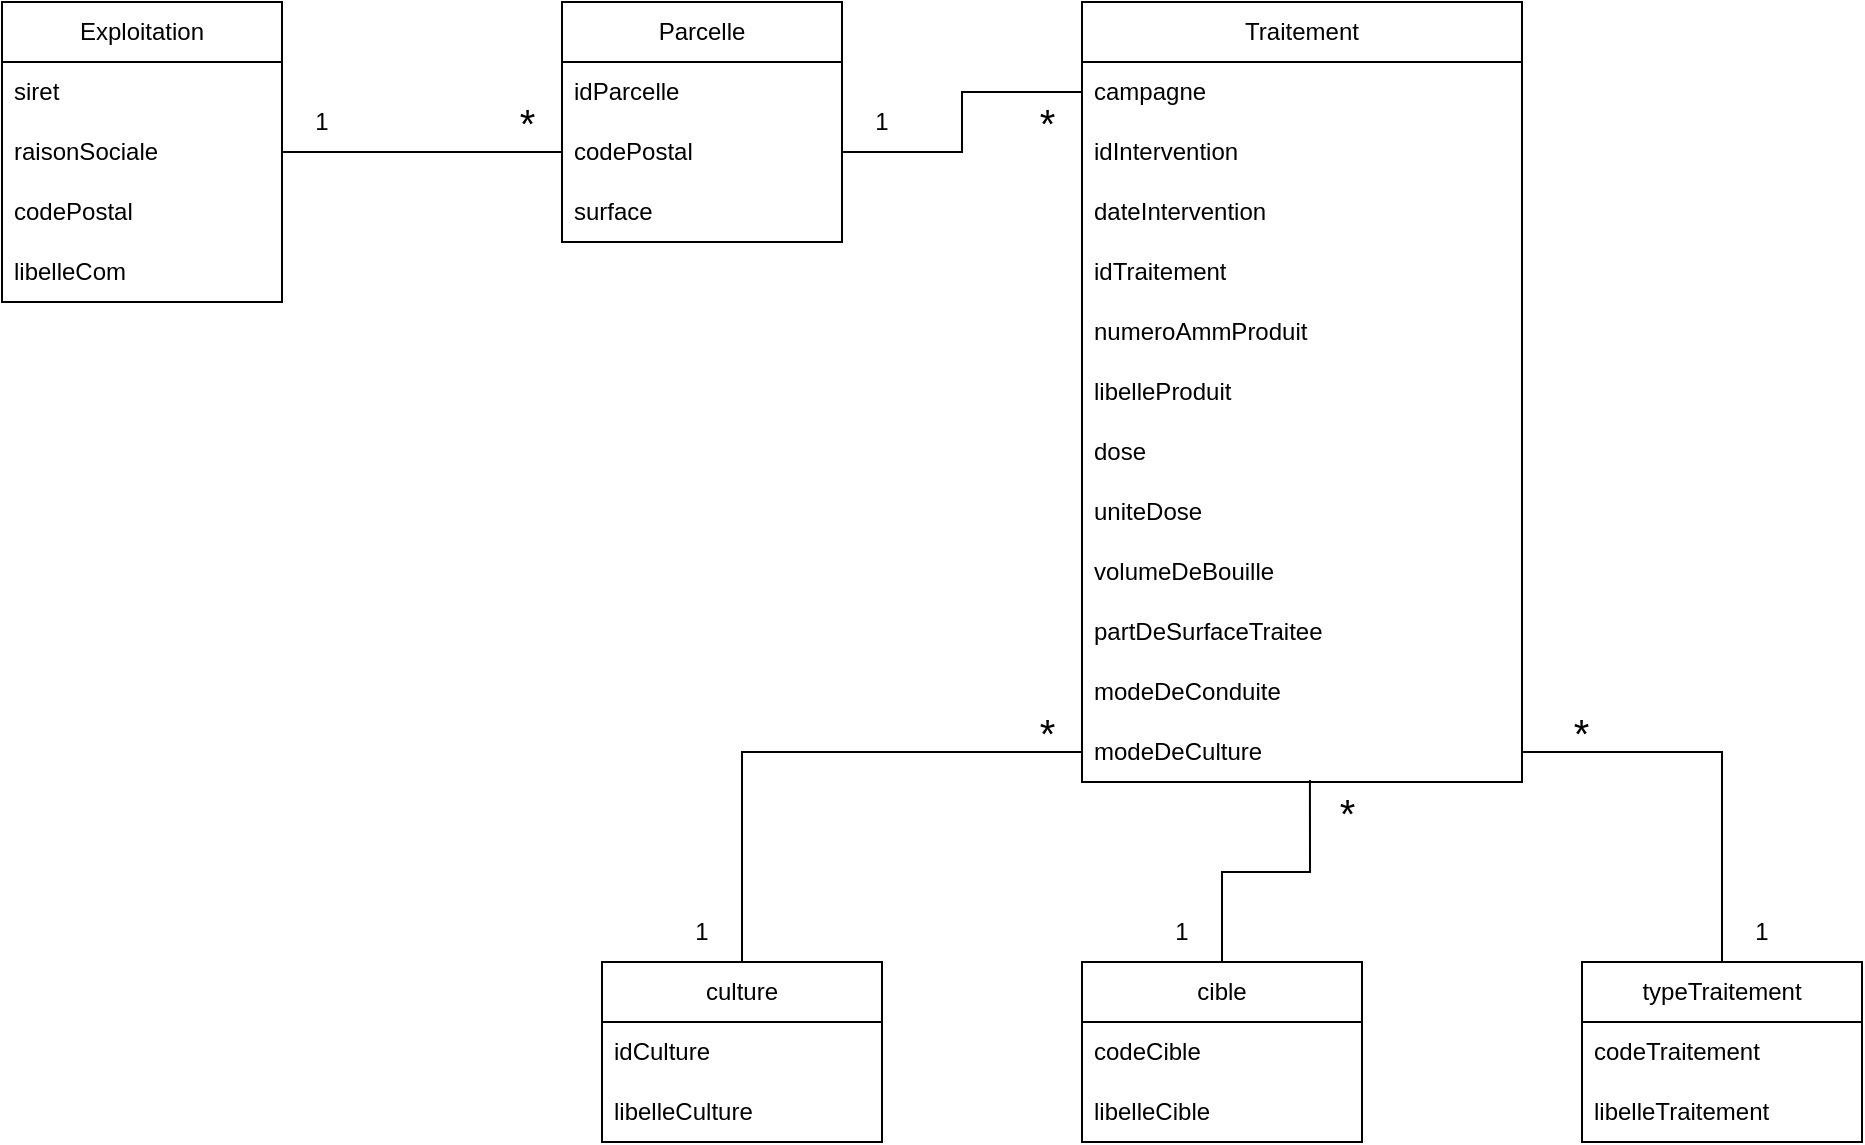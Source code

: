 <mxfile version="20.8.11" type="github">
  <diagram name="Page-1" id="tlTw1Z2xsmQWhiitK-O6">
    <mxGraphModel dx="1434" dy="796" grid="1" gridSize="10" guides="1" tooltips="1" connect="1" arrows="1" fold="1" page="1" pageScale="1" pageWidth="827" pageHeight="1169" math="0" shadow="0">
      <root>
        <mxCell id="0" />
        <mxCell id="1" parent="0" />
        <mxCell id="BiQbmbnfD55LKO0VX3Wp-1" value="Exploitation" style="swimlane;fontStyle=0;childLayout=stackLayout;horizontal=1;startSize=30;horizontalStack=0;resizeParent=1;resizeParentMax=0;resizeLast=0;collapsible=1;marginBottom=0;whiteSpace=wrap;html=1;" vertex="1" parent="1">
          <mxGeometry x="70" y="140" width="140" height="150" as="geometry" />
        </mxCell>
        <mxCell id="BiQbmbnfD55LKO0VX3Wp-2" value="siret" style="text;strokeColor=none;fillColor=none;align=left;verticalAlign=middle;spacingLeft=4;spacingRight=4;overflow=hidden;points=[[0,0.5],[1,0.5]];portConstraint=eastwest;rotatable=0;whiteSpace=wrap;html=1;" vertex="1" parent="BiQbmbnfD55LKO0VX3Wp-1">
          <mxGeometry y="30" width="140" height="30" as="geometry" />
        </mxCell>
        <mxCell id="BiQbmbnfD55LKO0VX3Wp-3" value="raisonSociale" style="text;strokeColor=none;fillColor=none;align=left;verticalAlign=middle;spacingLeft=4;spacingRight=4;overflow=hidden;points=[[0,0.5],[1,0.5]];portConstraint=eastwest;rotatable=0;whiteSpace=wrap;html=1;" vertex="1" parent="BiQbmbnfD55LKO0VX3Wp-1">
          <mxGeometry y="60" width="140" height="30" as="geometry" />
        </mxCell>
        <mxCell id="BiQbmbnfD55LKO0VX3Wp-4" value="codePostal" style="text;strokeColor=none;fillColor=none;align=left;verticalAlign=middle;spacingLeft=4;spacingRight=4;overflow=hidden;points=[[0,0.5],[1,0.5]];portConstraint=eastwest;rotatable=0;whiteSpace=wrap;html=1;" vertex="1" parent="BiQbmbnfD55LKO0VX3Wp-1">
          <mxGeometry y="90" width="140" height="30" as="geometry" />
        </mxCell>
        <mxCell id="BiQbmbnfD55LKO0VX3Wp-13" value="libelleCom" style="text;strokeColor=none;fillColor=none;align=left;verticalAlign=middle;spacingLeft=4;spacingRight=4;overflow=hidden;points=[[0,0.5],[1,0.5]];portConstraint=eastwest;rotatable=0;whiteSpace=wrap;html=1;" vertex="1" parent="BiQbmbnfD55LKO0VX3Wp-1">
          <mxGeometry y="120" width="140" height="30" as="geometry" />
        </mxCell>
        <mxCell id="BiQbmbnfD55LKO0VX3Wp-5" value="Parcelle" style="swimlane;fontStyle=0;childLayout=stackLayout;horizontal=1;startSize=30;horizontalStack=0;resizeParent=1;resizeParentMax=0;resizeLast=0;collapsible=1;marginBottom=0;whiteSpace=wrap;html=1;" vertex="1" parent="1">
          <mxGeometry x="350" y="140" width="140" height="120" as="geometry" />
        </mxCell>
        <mxCell id="BiQbmbnfD55LKO0VX3Wp-6" value="idParcelle" style="text;strokeColor=none;fillColor=none;align=left;verticalAlign=middle;spacingLeft=4;spacingRight=4;overflow=hidden;points=[[0,0.5],[1,0.5]];portConstraint=eastwest;rotatable=0;whiteSpace=wrap;html=1;" vertex="1" parent="BiQbmbnfD55LKO0VX3Wp-5">
          <mxGeometry y="30" width="140" height="30" as="geometry" />
        </mxCell>
        <mxCell id="BiQbmbnfD55LKO0VX3Wp-7" value="codePostal" style="text;strokeColor=none;fillColor=none;align=left;verticalAlign=middle;spacingLeft=4;spacingRight=4;overflow=hidden;points=[[0,0.5],[1,0.5]];portConstraint=eastwest;rotatable=0;whiteSpace=wrap;html=1;" vertex="1" parent="BiQbmbnfD55LKO0VX3Wp-5">
          <mxGeometry y="60" width="140" height="30" as="geometry" />
        </mxCell>
        <mxCell id="BiQbmbnfD55LKO0VX3Wp-8" value="surface" style="text;strokeColor=none;fillColor=none;align=left;verticalAlign=middle;spacingLeft=4;spacingRight=4;overflow=hidden;points=[[0,0.5],[1,0.5]];portConstraint=eastwest;rotatable=0;whiteSpace=wrap;html=1;" vertex="1" parent="BiQbmbnfD55LKO0VX3Wp-5">
          <mxGeometry y="90" width="140" height="30" as="geometry" />
        </mxCell>
        <mxCell id="BiQbmbnfD55LKO0VX3Wp-9" value="Traitement" style="swimlane;fontStyle=0;childLayout=stackLayout;horizontal=1;startSize=30;horizontalStack=0;resizeParent=1;resizeParentMax=0;resizeLast=0;collapsible=1;marginBottom=0;whiteSpace=wrap;html=1;" vertex="1" parent="1">
          <mxGeometry x="610" y="140" width="220" height="390" as="geometry" />
        </mxCell>
        <mxCell id="BiQbmbnfD55LKO0VX3Wp-11" value="campagne" style="text;strokeColor=none;fillColor=none;align=left;verticalAlign=middle;spacingLeft=4;spacingRight=4;overflow=hidden;points=[[0,0.5],[1,0.5]];portConstraint=eastwest;rotatable=0;whiteSpace=wrap;html=1;" vertex="1" parent="BiQbmbnfD55LKO0VX3Wp-9">
          <mxGeometry y="30" width="220" height="30" as="geometry" />
        </mxCell>
        <mxCell id="BiQbmbnfD55LKO0VX3Wp-10" value="idIntervention" style="text;strokeColor=none;fillColor=none;align=left;verticalAlign=middle;spacingLeft=4;spacingRight=4;overflow=hidden;points=[[0,0.5],[1,0.5]];portConstraint=eastwest;rotatable=0;whiteSpace=wrap;html=1;" vertex="1" parent="BiQbmbnfD55LKO0VX3Wp-9">
          <mxGeometry y="60" width="220" height="30" as="geometry" />
        </mxCell>
        <mxCell id="BiQbmbnfD55LKO0VX3Wp-22" value="dateIntervention" style="text;strokeColor=none;fillColor=none;align=left;verticalAlign=middle;spacingLeft=4;spacingRight=4;overflow=hidden;points=[[0,0.5],[1,0.5]];portConstraint=eastwest;rotatable=0;whiteSpace=wrap;html=1;" vertex="1" parent="BiQbmbnfD55LKO0VX3Wp-9">
          <mxGeometry y="90" width="220" height="30" as="geometry" />
        </mxCell>
        <mxCell id="BiQbmbnfD55LKO0VX3Wp-12" value="idTraitement" style="text;strokeColor=none;fillColor=none;align=left;verticalAlign=middle;spacingLeft=4;spacingRight=4;overflow=hidden;points=[[0,0.5],[1,0.5]];portConstraint=eastwest;rotatable=0;whiteSpace=wrap;html=1;" vertex="1" parent="BiQbmbnfD55LKO0VX3Wp-9">
          <mxGeometry y="120" width="220" height="30" as="geometry" />
        </mxCell>
        <mxCell id="BiQbmbnfD55LKO0VX3Wp-23" value="numeroAmmProduit" style="text;strokeColor=none;fillColor=none;align=left;verticalAlign=middle;spacingLeft=4;spacingRight=4;overflow=hidden;points=[[0,0.5],[1,0.5]];portConstraint=eastwest;rotatable=0;whiteSpace=wrap;html=1;" vertex="1" parent="BiQbmbnfD55LKO0VX3Wp-9">
          <mxGeometry y="150" width="220" height="30" as="geometry" />
        </mxCell>
        <mxCell id="BiQbmbnfD55LKO0VX3Wp-25" value="libelleProduit" style="text;strokeColor=none;fillColor=none;align=left;verticalAlign=middle;spacingLeft=4;spacingRight=4;overflow=hidden;points=[[0,0.5],[1,0.5]];portConstraint=eastwest;rotatable=0;whiteSpace=wrap;html=1;" vertex="1" parent="BiQbmbnfD55LKO0VX3Wp-9">
          <mxGeometry y="180" width="220" height="30" as="geometry" />
        </mxCell>
        <mxCell id="BiQbmbnfD55LKO0VX3Wp-24" value="dose" style="text;strokeColor=none;fillColor=none;align=left;verticalAlign=middle;spacingLeft=4;spacingRight=4;overflow=hidden;points=[[0,0.5],[1,0.5]];portConstraint=eastwest;rotatable=0;whiteSpace=wrap;html=1;" vertex="1" parent="BiQbmbnfD55LKO0VX3Wp-9">
          <mxGeometry y="210" width="220" height="30" as="geometry" />
        </mxCell>
        <mxCell id="BiQbmbnfD55LKO0VX3Wp-27" value="uniteDose" style="text;strokeColor=none;fillColor=none;align=left;verticalAlign=middle;spacingLeft=4;spacingRight=4;overflow=hidden;points=[[0,0.5],[1,0.5]];portConstraint=eastwest;rotatable=0;whiteSpace=wrap;html=1;" vertex="1" parent="BiQbmbnfD55LKO0VX3Wp-9">
          <mxGeometry y="240" width="220" height="30" as="geometry" />
        </mxCell>
        <mxCell id="BiQbmbnfD55LKO0VX3Wp-29" value="volumeDeBouille" style="text;strokeColor=none;fillColor=none;align=left;verticalAlign=middle;spacingLeft=4;spacingRight=4;overflow=hidden;points=[[0,0.5],[1,0.5]];portConstraint=eastwest;rotatable=0;whiteSpace=wrap;html=1;" vertex="1" parent="BiQbmbnfD55LKO0VX3Wp-9">
          <mxGeometry y="270" width="220" height="30" as="geometry" />
        </mxCell>
        <mxCell id="BiQbmbnfD55LKO0VX3Wp-30" value="partDeSurfaceTraitee" style="text;strokeColor=none;fillColor=none;align=left;verticalAlign=middle;spacingLeft=4;spacingRight=4;overflow=hidden;points=[[0,0.5],[1,0.5]];portConstraint=eastwest;rotatable=0;whiteSpace=wrap;html=1;" vertex="1" parent="BiQbmbnfD55LKO0VX3Wp-9">
          <mxGeometry y="300" width="220" height="30" as="geometry" />
        </mxCell>
        <mxCell id="BiQbmbnfD55LKO0VX3Wp-28" value="modeDeConduite" style="text;strokeColor=none;fillColor=none;align=left;verticalAlign=middle;spacingLeft=4;spacingRight=4;overflow=hidden;points=[[0,0.5],[1,0.5]];portConstraint=eastwest;rotatable=0;whiteSpace=wrap;html=1;" vertex="1" parent="BiQbmbnfD55LKO0VX3Wp-9">
          <mxGeometry y="330" width="220" height="30" as="geometry" />
        </mxCell>
        <mxCell id="BiQbmbnfD55LKO0VX3Wp-26" value="modeDeCulture" style="text;strokeColor=none;fillColor=none;align=left;verticalAlign=middle;spacingLeft=4;spacingRight=4;overflow=hidden;points=[[0,0.5],[1,0.5]];portConstraint=eastwest;rotatable=0;whiteSpace=wrap;html=1;" vertex="1" parent="BiQbmbnfD55LKO0VX3Wp-9">
          <mxGeometry y="360" width="220" height="30" as="geometry" />
        </mxCell>
        <mxCell id="BiQbmbnfD55LKO0VX3Wp-15" style="edgeStyle=orthogonalEdgeStyle;rounded=0;orthogonalLoop=1;jettySize=auto;html=1;exitX=0;exitY=0.5;exitDx=0;exitDy=0;entryX=1;entryY=0.5;entryDx=0;entryDy=0;endArrow=none;endFill=0;" edge="1" parent="1" source="BiQbmbnfD55LKO0VX3Wp-7" target="BiQbmbnfD55LKO0VX3Wp-3">
          <mxGeometry relative="1" as="geometry" />
        </mxCell>
        <mxCell id="BiQbmbnfD55LKO0VX3Wp-16" value="1" style="text;html=1;strokeColor=none;fillColor=none;align=center;verticalAlign=middle;whiteSpace=wrap;rounded=0;" vertex="1" parent="1">
          <mxGeometry x="200" y="185" width="60" height="30" as="geometry" />
        </mxCell>
        <mxCell id="BiQbmbnfD55LKO0VX3Wp-17" value="&amp;nbsp;*" style="text;html=1;strokeColor=none;fillColor=none;align=center;verticalAlign=middle;whiteSpace=wrap;rounded=0;fontSize=20;" vertex="1" parent="1">
          <mxGeometry x="300" y="185" width="60" height="30" as="geometry" />
        </mxCell>
        <mxCell id="BiQbmbnfD55LKO0VX3Wp-19" style="edgeStyle=orthogonalEdgeStyle;rounded=0;orthogonalLoop=1;jettySize=auto;html=1;exitX=1;exitY=0.5;exitDx=0;exitDy=0;entryX=0;entryY=0.5;entryDx=0;entryDy=0;fontSize=20;endArrow=none;endFill=0;" edge="1" parent="1" source="BiQbmbnfD55LKO0VX3Wp-7" target="BiQbmbnfD55LKO0VX3Wp-11">
          <mxGeometry relative="1" as="geometry" />
        </mxCell>
        <mxCell id="BiQbmbnfD55LKO0VX3Wp-20" value="1" style="text;html=1;strokeColor=none;fillColor=none;align=center;verticalAlign=middle;whiteSpace=wrap;rounded=0;" vertex="1" parent="1">
          <mxGeometry x="480" y="185" width="60" height="30" as="geometry" />
        </mxCell>
        <mxCell id="BiQbmbnfD55LKO0VX3Wp-21" value="&amp;nbsp;*" style="text;html=1;strokeColor=none;fillColor=none;align=center;verticalAlign=middle;whiteSpace=wrap;rounded=0;fontSize=20;" vertex="1" parent="1">
          <mxGeometry x="560" y="185" width="60" height="30" as="geometry" />
        </mxCell>
        <mxCell id="BiQbmbnfD55LKO0VX3Wp-46" style="edgeStyle=orthogonalEdgeStyle;rounded=0;orthogonalLoop=1;jettySize=auto;html=1;exitX=0.5;exitY=0;exitDx=0;exitDy=0;entryX=0.518;entryY=0.967;entryDx=0;entryDy=0;entryPerimeter=0;fontSize=20;endArrow=none;endFill=0;" edge="1" parent="1" source="BiQbmbnfD55LKO0VX3Wp-35" target="BiQbmbnfD55LKO0VX3Wp-26">
          <mxGeometry relative="1" as="geometry" />
        </mxCell>
        <mxCell id="BiQbmbnfD55LKO0VX3Wp-35" value="cible" style="swimlane;fontStyle=0;childLayout=stackLayout;horizontal=1;startSize=30;horizontalStack=0;resizeParent=1;resizeParentMax=0;resizeLast=0;collapsible=1;marginBottom=0;whiteSpace=wrap;html=1;" vertex="1" parent="1">
          <mxGeometry x="610" y="620" width="140" height="90" as="geometry" />
        </mxCell>
        <mxCell id="BiQbmbnfD55LKO0VX3Wp-36" value="codeCible" style="text;strokeColor=none;fillColor=none;align=left;verticalAlign=middle;spacingLeft=4;spacingRight=4;overflow=hidden;points=[[0,0.5],[1,0.5]];portConstraint=eastwest;rotatable=0;whiteSpace=wrap;html=1;" vertex="1" parent="BiQbmbnfD55LKO0VX3Wp-35">
          <mxGeometry y="30" width="140" height="30" as="geometry" />
        </mxCell>
        <mxCell id="BiQbmbnfD55LKO0VX3Wp-37" value="libelleCible" style="text;strokeColor=none;fillColor=none;align=left;verticalAlign=middle;spacingLeft=4;spacingRight=4;overflow=hidden;points=[[0,0.5],[1,0.5]];portConstraint=eastwest;rotatable=0;whiteSpace=wrap;html=1;" vertex="1" parent="BiQbmbnfD55LKO0VX3Wp-35">
          <mxGeometry y="60" width="140" height="30" as="geometry" />
        </mxCell>
        <mxCell id="BiQbmbnfD55LKO0VX3Wp-47" style="edgeStyle=orthogonalEdgeStyle;rounded=0;orthogonalLoop=1;jettySize=auto;html=1;exitX=0.5;exitY=0;exitDx=0;exitDy=0;entryX=1;entryY=0.5;entryDx=0;entryDy=0;fontSize=20;endArrow=none;endFill=0;" edge="1" parent="1" source="BiQbmbnfD55LKO0VX3Wp-39" target="BiQbmbnfD55LKO0VX3Wp-26">
          <mxGeometry relative="1" as="geometry" />
        </mxCell>
        <mxCell id="BiQbmbnfD55LKO0VX3Wp-39" value="typeTraitement" style="swimlane;fontStyle=0;childLayout=stackLayout;horizontal=1;startSize=30;horizontalStack=0;resizeParent=1;resizeParentMax=0;resizeLast=0;collapsible=1;marginBottom=0;whiteSpace=wrap;html=1;" vertex="1" parent="1">
          <mxGeometry x="860" y="620" width="140" height="90" as="geometry" />
        </mxCell>
        <mxCell id="BiQbmbnfD55LKO0VX3Wp-40" value="codeTraitement" style="text;strokeColor=none;fillColor=none;align=left;verticalAlign=middle;spacingLeft=4;spacingRight=4;overflow=hidden;points=[[0,0.5],[1,0.5]];portConstraint=eastwest;rotatable=0;whiteSpace=wrap;html=1;" vertex="1" parent="BiQbmbnfD55LKO0VX3Wp-39">
          <mxGeometry y="30" width="140" height="30" as="geometry" />
        </mxCell>
        <mxCell id="BiQbmbnfD55LKO0VX3Wp-41" value="libelleTraitement" style="text;strokeColor=none;fillColor=none;align=left;verticalAlign=middle;spacingLeft=4;spacingRight=4;overflow=hidden;points=[[0,0.5],[1,0.5]];portConstraint=eastwest;rotatable=0;whiteSpace=wrap;html=1;" vertex="1" parent="BiQbmbnfD55LKO0VX3Wp-39">
          <mxGeometry y="60" width="140" height="30" as="geometry" />
        </mxCell>
        <mxCell id="BiQbmbnfD55LKO0VX3Wp-45" style="edgeStyle=orthogonalEdgeStyle;rounded=0;orthogonalLoop=1;jettySize=auto;html=1;exitX=0.5;exitY=0;exitDx=0;exitDy=0;entryX=0;entryY=0.5;entryDx=0;entryDy=0;fontSize=20;endArrow=none;endFill=0;" edge="1" parent="1" source="BiQbmbnfD55LKO0VX3Wp-42" target="BiQbmbnfD55LKO0VX3Wp-26">
          <mxGeometry relative="1" as="geometry" />
        </mxCell>
        <mxCell id="BiQbmbnfD55LKO0VX3Wp-42" value="culture" style="swimlane;fontStyle=0;childLayout=stackLayout;horizontal=1;startSize=30;horizontalStack=0;resizeParent=1;resizeParentMax=0;resizeLast=0;collapsible=1;marginBottom=0;whiteSpace=wrap;html=1;" vertex="1" parent="1">
          <mxGeometry x="370" y="620" width="140" height="90" as="geometry" />
        </mxCell>
        <mxCell id="BiQbmbnfD55LKO0VX3Wp-43" value="idCulture" style="text;strokeColor=none;fillColor=none;align=left;verticalAlign=middle;spacingLeft=4;spacingRight=4;overflow=hidden;points=[[0,0.5],[1,0.5]];portConstraint=eastwest;rotatable=0;whiteSpace=wrap;html=1;" vertex="1" parent="BiQbmbnfD55LKO0VX3Wp-42">
          <mxGeometry y="30" width="140" height="30" as="geometry" />
        </mxCell>
        <mxCell id="BiQbmbnfD55LKO0VX3Wp-44" value="libelleCulture" style="text;strokeColor=none;fillColor=none;align=left;verticalAlign=middle;spacingLeft=4;spacingRight=4;overflow=hidden;points=[[0,0.5],[1,0.5]];portConstraint=eastwest;rotatable=0;whiteSpace=wrap;html=1;" vertex="1" parent="BiQbmbnfD55LKO0VX3Wp-42">
          <mxGeometry y="60" width="140" height="30" as="geometry" />
        </mxCell>
        <mxCell id="BiQbmbnfD55LKO0VX3Wp-48" value="1" style="text;html=1;strokeColor=none;fillColor=none;align=center;verticalAlign=middle;whiteSpace=wrap;rounded=0;" vertex="1" parent="1">
          <mxGeometry x="390" y="590" width="60" height="30" as="geometry" />
        </mxCell>
        <mxCell id="BiQbmbnfD55LKO0VX3Wp-49" value="1" style="text;html=1;strokeColor=none;fillColor=none;align=center;verticalAlign=middle;whiteSpace=wrap;rounded=0;" vertex="1" parent="1">
          <mxGeometry x="630" y="590" width="60" height="30" as="geometry" />
        </mxCell>
        <mxCell id="BiQbmbnfD55LKO0VX3Wp-50" value="1" style="text;html=1;strokeColor=none;fillColor=none;align=center;verticalAlign=middle;whiteSpace=wrap;rounded=0;" vertex="1" parent="1">
          <mxGeometry x="920" y="590" width="60" height="30" as="geometry" />
        </mxCell>
        <mxCell id="BiQbmbnfD55LKO0VX3Wp-51" value="&amp;nbsp;*" style="text;html=1;strokeColor=none;fillColor=none;align=center;verticalAlign=middle;whiteSpace=wrap;rounded=0;fontSize=20;" vertex="1" parent="1">
          <mxGeometry x="827" y="490" width="60" height="30" as="geometry" />
        </mxCell>
        <mxCell id="BiQbmbnfD55LKO0VX3Wp-52" value="&amp;nbsp;*" style="text;html=1;strokeColor=none;fillColor=none;align=center;verticalAlign=middle;whiteSpace=wrap;rounded=0;fontSize=20;" vertex="1" parent="1">
          <mxGeometry x="560" y="490" width="60" height="30" as="geometry" />
        </mxCell>
        <mxCell id="BiQbmbnfD55LKO0VX3Wp-53" value="&amp;nbsp;*" style="text;html=1;strokeColor=none;fillColor=none;align=center;verticalAlign=middle;whiteSpace=wrap;rounded=0;fontSize=20;" vertex="1" parent="1">
          <mxGeometry x="710" y="530" width="60" height="30" as="geometry" />
        </mxCell>
      </root>
    </mxGraphModel>
  </diagram>
</mxfile>

